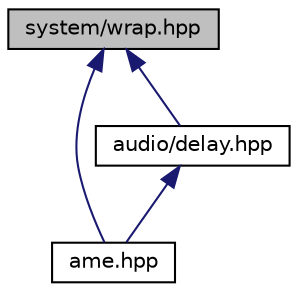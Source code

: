 digraph "system/wrap.hpp"
{
 // LATEX_PDF_SIZE
  edge [fontname="Helvetica",fontsize="10",labelfontname="Helvetica",labelfontsize="10"];
  node [fontname="Helvetica",fontsize="10",shape=record];
  Node1 [label="system/wrap.hpp",height=0.2,width=0.4,color="black", fillcolor="grey75", style="filled", fontcolor="black",tooltip="The number to automatically wrap in the range [0, length-1]."];
  Node1 -> Node2 [dir="back",color="midnightblue",fontsize="10",style="solid",fontname="Helvetica"];
  Node2 [label="ame.hpp",height=0.2,width=0.4,color="black", fillcolor="white", style="filled",URL="$ame_8hpp.html",tooltip="main header file."];
  Node1 -> Node3 [dir="back",color="midnightblue",fontsize="10",style="solid",fontname="Helvetica"];
  Node3 [label="audio/delay.hpp",height=0.2,width=0.4,color="black", fillcolor="white", style="filled",URL="$delay_8hpp.html",tooltip="Fractional delay."];
  Node3 -> Node2 [dir="back",color="midnightblue",fontsize="10",style="solid",fontname="Helvetica"];
}
